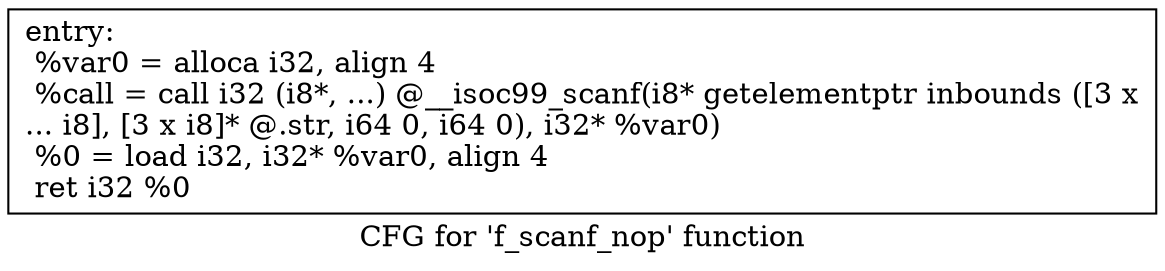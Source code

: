 digraph "CFG for 'f_scanf_nop' function" {
	label="CFG for 'f_scanf_nop' function";

	Node0x5603648fca80 [shape=record,label="{entry:\l  %var0 = alloca i32, align 4\l  %call = call i32 (i8*, ...) @__isoc99_scanf(i8* getelementptr inbounds ([3 x\l... i8], [3 x i8]* @.str, i64 0, i64 0), i32* %var0)\l  %0 = load i32, i32* %var0, align 4\l  ret i32 %0\l}"];
}
